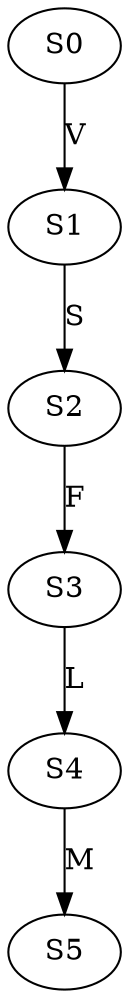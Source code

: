 strict digraph  {
	S0 -> S1 [ label = V ];
	S1 -> S2 [ label = S ];
	S2 -> S3 [ label = F ];
	S3 -> S4 [ label = L ];
	S4 -> S5 [ label = M ];
}
